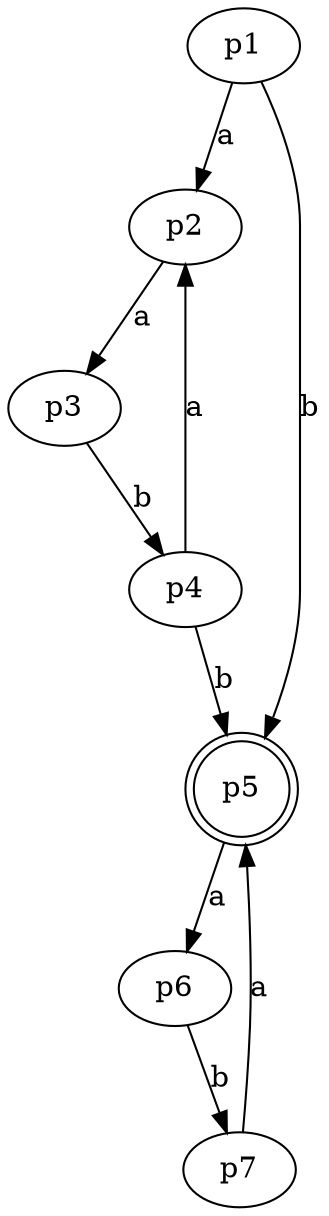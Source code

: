 digraph G 
{
    n1 [label = p1]
    n2 [label = p2]
    n3 [label = p3]
    n4 [label = p4]
    n5 [label = p5, shape = doublecircle]
    n6 [label = p6]
    n7 [label = p7]

    n1 -> n2 [label = "a"]
    n1 -> n5 [label = "b"]
    
    n2 -> n3 [label = "a"]
    
    n3 -> n4 [label = "b"]
    
    n4 -> n2 [label = "a"]
    n4 -> n5 [label = "b"]
    
    n5 -> n6 [label = "a"]
    
    n6 -> n7 [label = "b"]
    
    n7 -> n5 [label = "a"]
}
